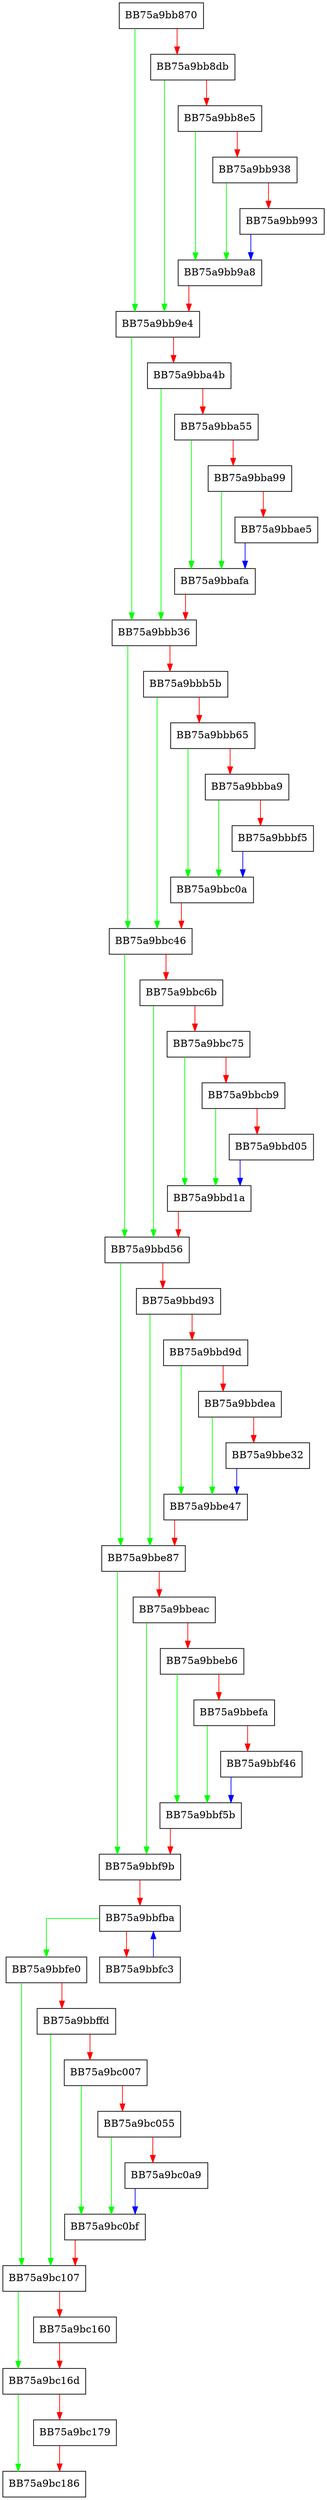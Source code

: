 digraph deinit {
  node [shape="box"];
  graph [splines=ortho];
  BB75a9bb870 -> BB75a9bb9e4 [color="green"];
  BB75a9bb870 -> BB75a9bb8db [color="red"];
  BB75a9bb8db -> BB75a9bb9e4 [color="green"];
  BB75a9bb8db -> BB75a9bb8e5 [color="red"];
  BB75a9bb8e5 -> BB75a9bb9a8 [color="green"];
  BB75a9bb8e5 -> BB75a9bb938 [color="red"];
  BB75a9bb938 -> BB75a9bb9a8 [color="green"];
  BB75a9bb938 -> BB75a9bb993 [color="red"];
  BB75a9bb993 -> BB75a9bb9a8 [color="blue"];
  BB75a9bb9a8 -> BB75a9bb9e4 [color="red"];
  BB75a9bb9e4 -> BB75a9bbb36 [color="green"];
  BB75a9bb9e4 -> BB75a9bba4b [color="red"];
  BB75a9bba4b -> BB75a9bbb36 [color="green"];
  BB75a9bba4b -> BB75a9bba55 [color="red"];
  BB75a9bba55 -> BB75a9bbafa [color="green"];
  BB75a9bba55 -> BB75a9bba99 [color="red"];
  BB75a9bba99 -> BB75a9bbafa [color="green"];
  BB75a9bba99 -> BB75a9bbae5 [color="red"];
  BB75a9bbae5 -> BB75a9bbafa [color="blue"];
  BB75a9bbafa -> BB75a9bbb36 [color="red"];
  BB75a9bbb36 -> BB75a9bbc46 [color="green"];
  BB75a9bbb36 -> BB75a9bbb5b [color="red"];
  BB75a9bbb5b -> BB75a9bbc46 [color="green"];
  BB75a9bbb5b -> BB75a9bbb65 [color="red"];
  BB75a9bbb65 -> BB75a9bbc0a [color="green"];
  BB75a9bbb65 -> BB75a9bbba9 [color="red"];
  BB75a9bbba9 -> BB75a9bbc0a [color="green"];
  BB75a9bbba9 -> BB75a9bbbf5 [color="red"];
  BB75a9bbbf5 -> BB75a9bbc0a [color="blue"];
  BB75a9bbc0a -> BB75a9bbc46 [color="red"];
  BB75a9bbc46 -> BB75a9bbd56 [color="green"];
  BB75a9bbc46 -> BB75a9bbc6b [color="red"];
  BB75a9bbc6b -> BB75a9bbd56 [color="green"];
  BB75a9bbc6b -> BB75a9bbc75 [color="red"];
  BB75a9bbc75 -> BB75a9bbd1a [color="green"];
  BB75a9bbc75 -> BB75a9bbcb9 [color="red"];
  BB75a9bbcb9 -> BB75a9bbd1a [color="green"];
  BB75a9bbcb9 -> BB75a9bbd05 [color="red"];
  BB75a9bbd05 -> BB75a9bbd1a [color="blue"];
  BB75a9bbd1a -> BB75a9bbd56 [color="red"];
  BB75a9bbd56 -> BB75a9bbe87 [color="green"];
  BB75a9bbd56 -> BB75a9bbd93 [color="red"];
  BB75a9bbd93 -> BB75a9bbe87 [color="green"];
  BB75a9bbd93 -> BB75a9bbd9d [color="red"];
  BB75a9bbd9d -> BB75a9bbe47 [color="green"];
  BB75a9bbd9d -> BB75a9bbdea [color="red"];
  BB75a9bbdea -> BB75a9bbe47 [color="green"];
  BB75a9bbdea -> BB75a9bbe32 [color="red"];
  BB75a9bbe32 -> BB75a9bbe47 [color="blue"];
  BB75a9bbe47 -> BB75a9bbe87 [color="red"];
  BB75a9bbe87 -> BB75a9bbf9b [color="green"];
  BB75a9bbe87 -> BB75a9bbeac [color="red"];
  BB75a9bbeac -> BB75a9bbf9b [color="green"];
  BB75a9bbeac -> BB75a9bbeb6 [color="red"];
  BB75a9bbeb6 -> BB75a9bbf5b [color="green"];
  BB75a9bbeb6 -> BB75a9bbefa [color="red"];
  BB75a9bbefa -> BB75a9bbf5b [color="green"];
  BB75a9bbefa -> BB75a9bbf46 [color="red"];
  BB75a9bbf46 -> BB75a9bbf5b [color="blue"];
  BB75a9bbf5b -> BB75a9bbf9b [color="red"];
  BB75a9bbf9b -> BB75a9bbfba [color="red"];
  BB75a9bbfba -> BB75a9bbfe0 [color="green"];
  BB75a9bbfba -> BB75a9bbfc3 [color="red"];
  BB75a9bbfc3 -> BB75a9bbfba [color="blue"];
  BB75a9bbfe0 -> BB75a9bc107 [color="green"];
  BB75a9bbfe0 -> BB75a9bbffd [color="red"];
  BB75a9bbffd -> BB75a9bc107 [color="green"];
  BB75a9bbffd -> BB75a9bc007 [color="red"];
  BB75a9bc007 -> BB75a9bc0bf [color="green"];
  BB75a9bc007 -> BB75a9bc055 [color="red"];
  BB75a9bc055 -> BB75a9bc0bf [color="green"];
  BB75a9bc055 -> BB75a9bc0a9 [color="red"];
  BB75a9bc0a9 -> BB75a9bc0bf [color="blue"];
  BB75a9bc0bf -> BB75a9bc107 [color="red"];
  BB75a9bc107 -> BB75a9bc16d [color="green"];
  BB75a9bc107 -> BB75a9bc160 [color="red"];
  BB75a9bc160 -> BB75a9bc16d [color="red"];
  BB75a9bc16d -> BB75a9bc186 [color="green"];
  BB75a9bc16d -> BB75a9bc179 [color="red"];
  BB75a9bc179 -> BB75a9bc186 [color="red"];
}